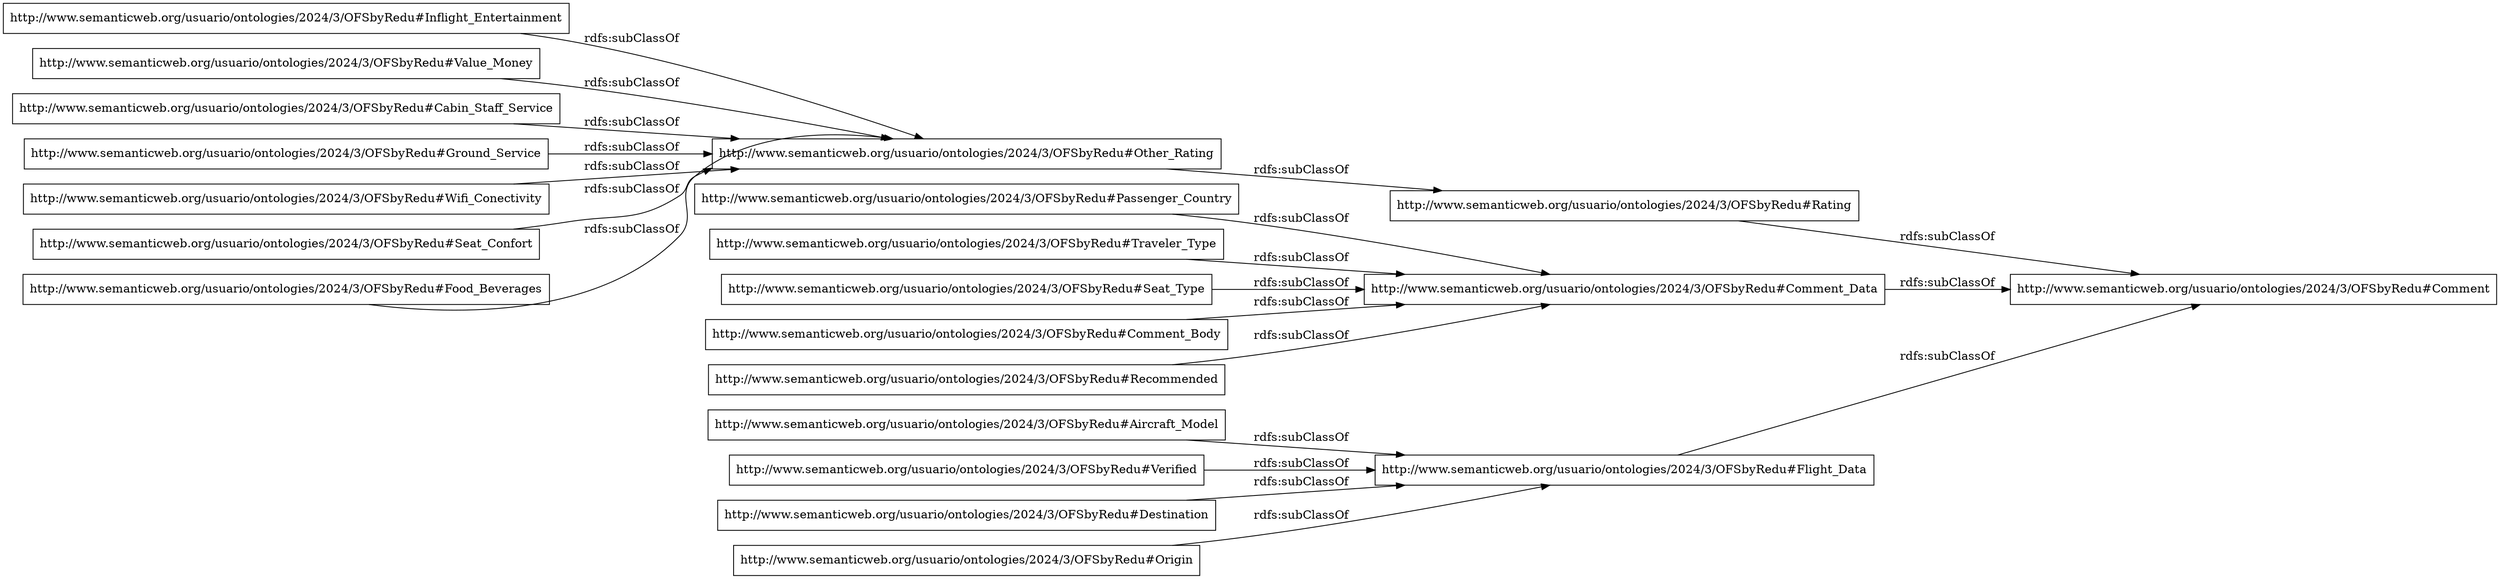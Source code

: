 digraph ar2dtool_diagram { 
rankdir=LR;
size="1000"
node [shape = rectangle, color="black"]; "http://www.semanticweb.org/usuario/ontologies/2024/3/OFSbyRedu#Aircraft_Model" "http://www.semanticweb.org/usuario/ontologies/2024/3/OFSbyRedu#Passenger_Country" "http://www.semanticweb.org/usuario/ontologies/2024/3/OFSbyRedu#Other_Rating" "http://www.semanticweb.org/usuario/ontologies/2024/3/OFSbyRedu#Inflight_Entertainment" "http://www.semanticweb.org/usuario/ontologies/2024/3/OFSbyRedu#Value_Money" "http://www.semanticweb.org/usuario/ontologies/2024/3/OFSbyRedu#Verified" "http://www.semanticweb.org/usuario/ontologies/2024/3/OFSbyRedu#Rating" "http://www.semanticweb.org/usuario/ontologies/2024/3/OFSbyRedu#Traveler_Type" "http://www.semanticweb.org/usuario/ontologies/2024/3/OFSbyRedu#Destination" "http://www.semanticweb.org/usuario/ontologies/2024/3/OFSbyRedu#Comment_Data" "http://www.semanticweb.org/usuario/ontologies/2024/3/OFSbyRedu#Cabin_Staff_Service" "http://www.semanticweb.org/usuario/ontologies/2024/3/OFSbyRedu#Ground_Service" "http://www.semanticweb.org/usuario/ontologies/2024/3/OFSbyRedu#Comment" "http://www.semanticweb.org/usuario/ontologies/2024/3/OFSbyRedu#Origin" "http://www.semanticweb.org/usuario/ontologies/2024/3/OFSbyRedu#Seat_Type" "http://www.semanticweb.org/usuario/ontologies/2024/3/OFSbyRedu#Flight_Data" "http://www.semanticweb.org/usuario/ontologies/2024/3/OFSbyRedu#Wifi_Conectivity" "http://www.semanticweb.org/usuario/ontologies/2024/3/OFSbyRedu#Seat_Confort" "http://www.semanticweb.org/usuario/ontologies/2024/3/OFSbyRedu#Comment_Body" "http://www.semanticweb.org/usuario/ontologies/2024/3/OFSbyRedu#Recommended" "http://www.semanticweb.org/usuario/ontologies/2024/3/OFSbyRedu#Food_Beverages" ; /*classes style*/
	"http://www.semanticweb.org/usuario/ontologies/2024/3/OFSbyRedu#Passenger_Country" -> "http://www.semanticweb.org/usuario/ontologies/2024/3/OFSbyRedu#Comment_Data" [ label = "rdfs:subClassOf" ];
	"http://www.semanticweb.org/usuario/ontologies/2024/3/OFSbyRedu#Cabin_Staff_Service" -> "http://www.semanticweb.org/usuario/ontologies/2024/3/OFSbyRedu#Other_Rating" [ label = "rdfs:subClassOf" ];
	"http://www.semanticweb.org/usuario/ontologies/2024/3/OFSbyRedu#Other_Rating" -> "http://www.semanticweb.org/usuario/ontologies/2024/3/OFSbyRedu#Rating" [ label = "rdfs:subClassOf" ];
	"http://www.semanticweb.org/usuario/ontologies/2024/3/OFSbyRedu#Destination" -> "http://www.semanticweb.org/usuario/ontologies/2024/3/OFSbyRedu#Flight_Data" [ label = "rdfs:subClassOf" ];
	"http://www.semanticweb.org/usuario/ontologies/2024/3/OFSbyRedu#Seat_Confort" -> "http://www.semanticweb.org/usuario/ontologies/2024/3/OFSbyRedu#Other_Rating" [ label = "rdfs:subClassOf" ];
	"http://www.semanticweb.org/usuario/ontologies/2024/3/OFSbyRedu#Recommended" -> "http://www.semanticweb.org/usuario/ontologies/2024/3/OFSbyRedu#Comment_Data" [ label = "rdfs:subClassOf" ];
	"http://www.semanticweb.org/usuario/ontologies/2024/3/OFSbyRedu#Verified" -> "http://www.semanticweb.org/usuario/ontologies/2024/3/OFSbyRedu#Flight_Data" [ label = "rdfs:subClassOf" ];
	"http://www.semanticweb.org/usuario/ontologies/2024/3/OFSbyRedu#Origin" -> "http://www.semanticweb.org/usuario/ontologies/2024/3/OFSbyRedu#Flight_Data" [ label = "rdfs:subClassOf" ];
	"http://www.semanticweb.org/usuario/ontologies/2024/3/OFSbyRedu#Ground_Service" -> "http://www.semanticweb.org/usuario/ontologies/2024/3/OFSbyRedu#Other_Rating" [ label = "rdfs:subClassOf" ];
	"http://www.semanticweb.org/usuario/ontologies/2024/3/OFSbyRedu#Food_Beverages" -> "http://www.semanticweb.org/usuario/ontologies/2024/3/OFSbyRedu#Other_Rating" [ label = "rdfs:subClassOf" ];
	"http://www.semanticweb.org/usuario/ontologies/2024/3/OFSbyRedu#Inflight_Entertainment" -> "http://www.semanticweb.org/usuario/ontologies/2024/3/OFSbyRedu#Other_Rating" [ label = "rdfs:subClassOf" ];
	"http://www.semanticweb.org/usuario/ontologies/2024/3/OFSbyRedu#Comment_Body" -> "http://www.semanticweb.org/usuario/ontologies/2024/3/OFSbyRedu#Comment_Data" [ label = "rdfs:subClassOf" ];
	"http://www.semanticweb.org/usuario/ontologies/2024/3/OFSbyRedu#Seat_Type" -> "http://www.semanticweb.org/usuario/ontologies/2024/3/OFSbyRedu#Comment_Data" [ label = "rdfs:subClassOf" ];
	"http://www.semanticweb.org/usuario/ontologies/2024/3/OFSbyRedu#Rating" -> "http://www.semanticweb.org/usuario/ontologies/2024/3/OFSbyRedu#Comment" [ label = "rdfs:subClassOf" ];
	"http://www.semanticweb.org/usuario/ontologies/2024/3/OFSbyRedu#Traveler_Type" -> "http://www.semanticweb.org/usuario/ontologies/2024/3/OFSbyRedu#Comment_Data" [ label = "rdfs:subClassOf" ];
	"http://www.semanticweb.org/usuario/ontologies/2024/3/OFSbyRedu#Aircraft_Model" -> "http://www.semanticweb.org/usuario/ontologies/2024/3/OFSbyRedu#Flight_Data" [ label = "rdfs:subClassOf" ];
	"http://www.semanticweb.org/usuario/ontologies/2024/3/OFSbyRedu#Comment_Data" -> "http://www.semanticweb.org/usuario/ontologies/2024/3/OFSbyRedu#Comment" [ label = "rdfs:subClassOf" ];
	"http://www.semanticweb.org/usuario/ontologies/2024/3/OFSbyRedu#Value_Money" -> "http://www.semanticweb.org/usuario/ontologies/2024/3/OFSbyRedu#Other_Rating" [ label = "rdfs:subClassOf" ];
	"http://www.semanticweb.org/usuario/ontologies/2024/3/OFSbyRedu#Wifi_Conectivity" -> "http://www.semanticweb.org/usuario/ontologies/2024/3/OFSbyRedu#Other_Rating" [ label = "rdfs:subClassOf" ];
	"http://www.semanticweb.org/usuario/ontologies/2024/3/OFSbyRedu#Flight_Data" -> "http://www.semanticweb.org/usuario/ontologies/2024/3/OFSbyRedu#Comment" [ label = "rdfs:subClassOf" ];

}
